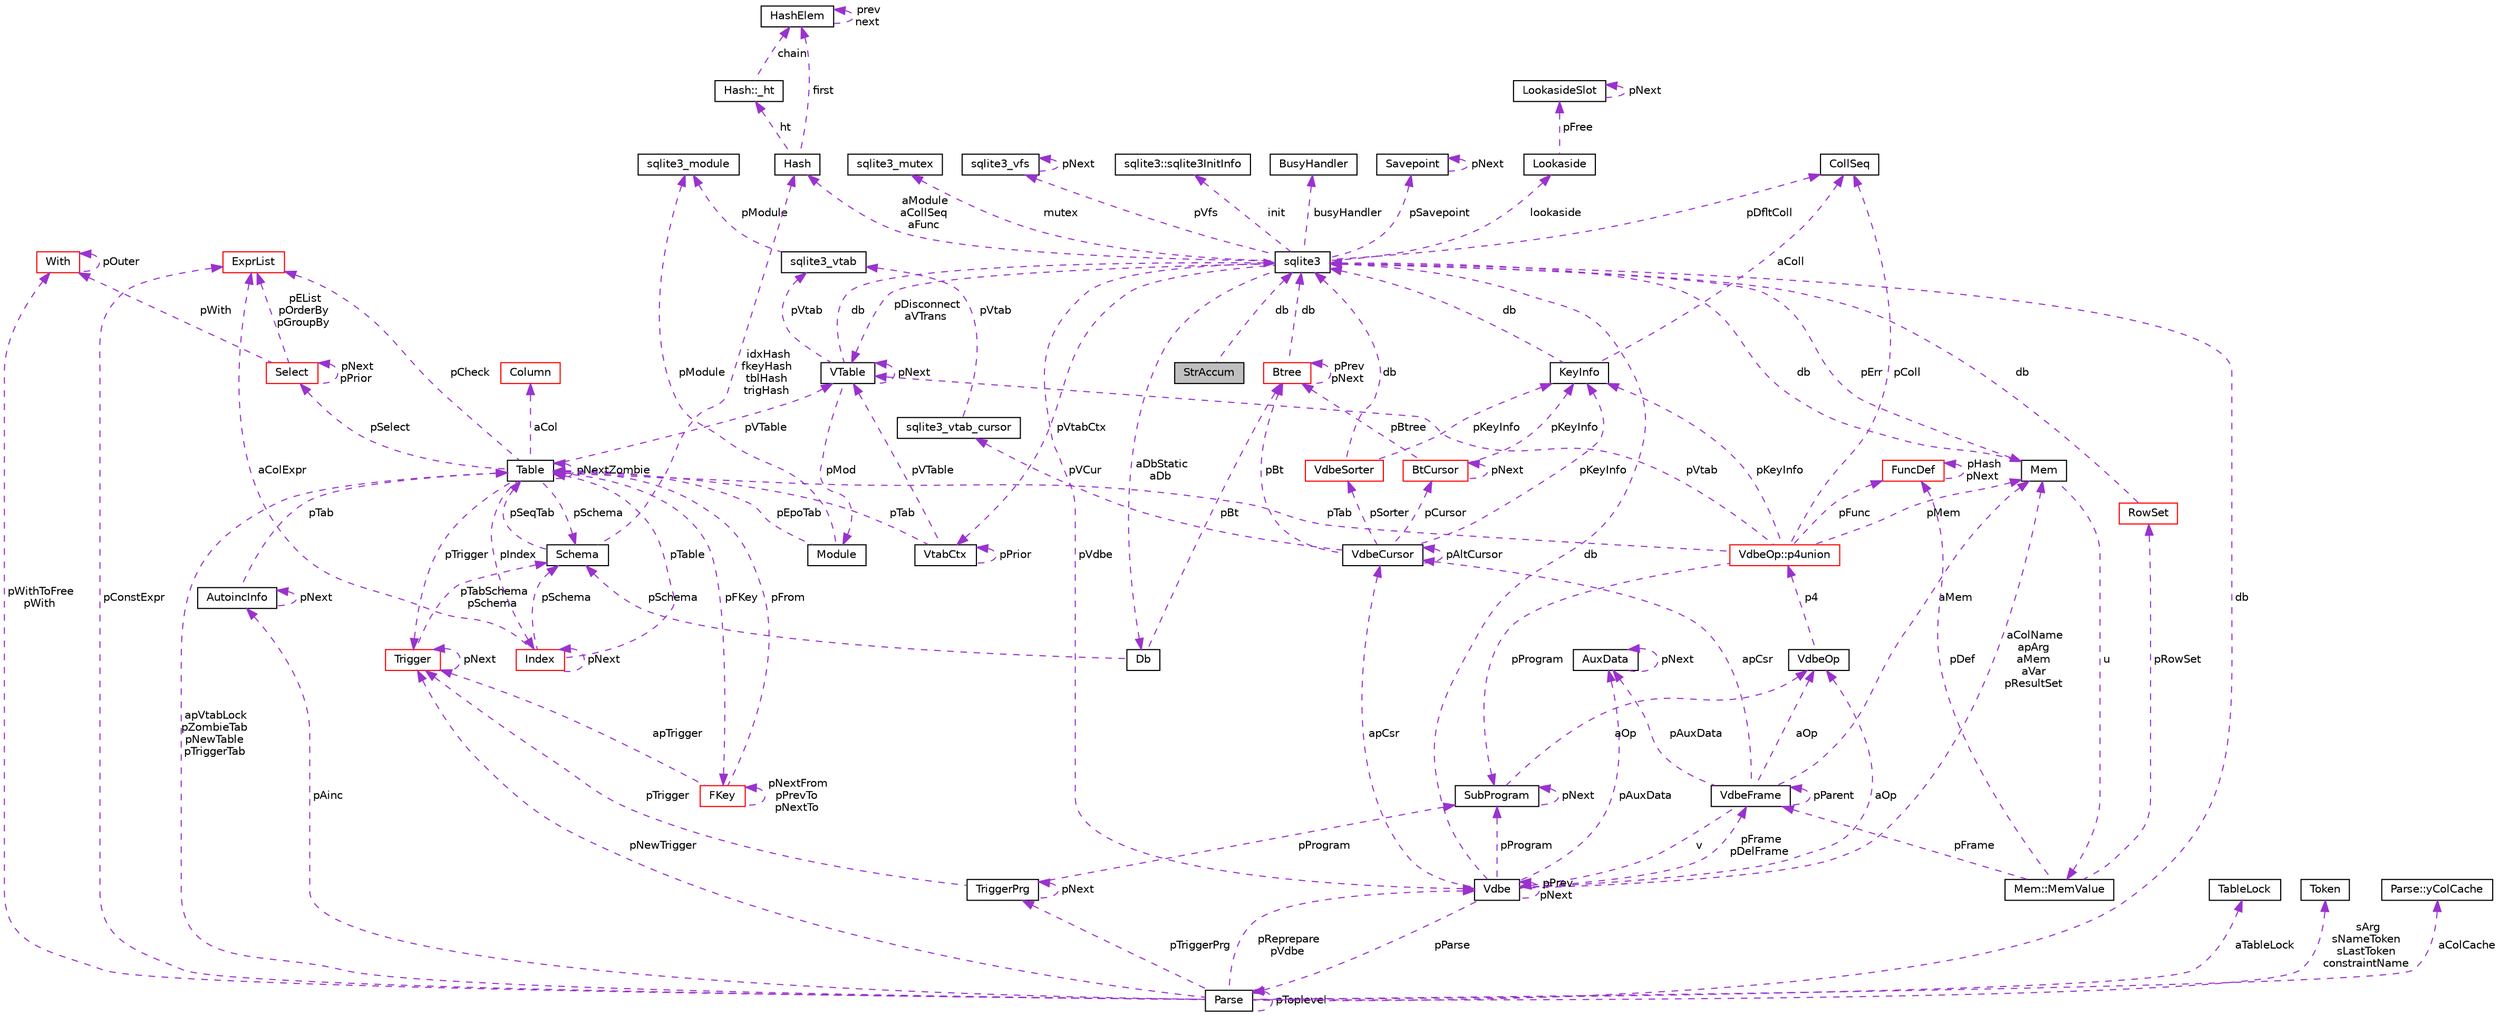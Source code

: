 digraph "StrAccum"
{
  edge [fontname="Helvetica",fontsize="10",labelfontname="Helvetica",labelfontsize="10"];
  node [fontname="Helvetica",fontsize="10",shape=record];
  Node1 [label="StrAccum",height=0.2,width=0.4,color="black", fillcolor="grey75", style="filled", fontcolor="black"];
  Node2 -> Node1 [dir="back",color="darkorchid3",fontsize="10",style="dashed",label=" db" ,fontname="Helvetica"];
  Node2 [label="sqlite3",height=0.2,width=0.4,color="black", fillcolor="white", style="filled",URL="$structsqlite3.html"];
  Node3 -> Node2 [dir="back",color="darkorchid3",fontsize="10",style="dashed",label=" pErr" ,fontname="Helvetica"];
  Node3 [label="Mem",height=0.2,width=0.4,color="black", fillcolor="white", style="filled",URL="$structMem.html"];
  Node4 -> Node3 [dir="back",color="darkorchid3",fontsize="10",style="dashed",label=" u" ,fontname="Helvetica"];
  Node4 [label="Mem::MemValue",height=0.2,width=0.4,color="black", fillcolor="white", style="filled",URL="$unionMem_1_1MemValue.html"];
  Node5 -> Node4 [dir="back",color="darkorchid3",fontsize="10",style="dashed",label=" pFrame" ,fontname="Helvetica"];
  Node5 [label="VdbeFrame",height=0.2,width=0.4,color="black", fillcolor="white", style="filled",URL="$structVdbeFrame.html"];
  Node3 -> Node5 [dir="back",color="darkorchid3",fontsize="10",style="dashed",label=" aMem" ,fontname="Helvetica"];
  Node6 -> Node5 [dir="back",color="darkorchid3",fontsize="10",style="dashed",label=" v" ,fontname="Helvetica"];
  Node6 [label="Vdbe",height=0.2,width=0.4,color="black", fillcolor="white", style="filled",URL="$structVdbe.html"];
  Node3 -> Node6 [dir="back",color="darkorchid3",fontsize="10",style="dashed",label=" aColName\napArg\naMem\naVar\npResultSet" ,fontname="Helvetica"];
  Node6 -> Node6 [dir="back",color="darkorchid3",fontsize="10",style="dashed",label=" pPrev\npNext" ,fontname="Helvetica"];
  Node2 -> Node6 [dir="back",color="darkorchid3",fontsize="10",style="dashed",label=" db" ,fontname="Helvetica"];
  Node5 -> Node6 [dir="back",color="darkorchid3",fontsize="10",style="dashed",label=" pFrame\npDelFrame" ,fontname="Helvetica"];
  Node7 -> Node6 [dir="back",color="darkorchid3",fontsize="10",style="dashed",label=" pAuxData" ,fontname="Helvetica"];
  Node7 [label="AuxData",height=0.2,width=0.4,color="black", fillcolor="white", style="filled",URL="$structAuxData.html"];
  Node7 -> Node7 [dir="back",color="darkorchid3",fontsize="10",style="dashed",label=" pNext" ,fontname="Helvetica"];
  Node8 -> Node6 [dir="back",color="darkorchid3",fontsize="10",style="dashed",label=" pProgram" ,fontname="Helvetica"];
  Node8 [label="SubProgram",height=0.2,width=0.4,color="black", fillcolor="white", style="filled",URL="$structSubProgram.html"];
  Node8 -> Node8 [dir="back",color="darkorchid3",fontsize="10",style="dashed",label=" pNext" ,fontname="Helvetica"];
  Node9 -> Node8 [dir="back",color="darkorchid3",fontsize="10",style="dashed",label=" aOp" ,fontname="Helvetica"];
  Node9 [label="VdbeOp",height=0.2,width=0.4,color="black", fillcolor="white", style="filled",URL="$structVdbeOp.html"];
  Node10 -> Node9 [dir="back",color="darkorchid3",fontsize="10",style="dashed",label=" p4" ,fontname="Helvetica"];
  Node10 [label="VdbeOp::p4union",height=0.2,width=0.4,color="red", fillcolor="white", style="filled",URL="$unionVdbeOp_1_1p4union.html"];
  Node3 -> Node10 [dir="back",color="darkorchid3",fontsize="10",style="dashed",label=" pMem" ,fontname="Helvetica"];
  Node11 -> Node10 [dir="back",color="darkorchid3",fontsize="10",style="dashed",label=" pColl" ,fontname="Helvetica"];
  Node11 [label="CollSeq",height=0.2,width=0.4,color="black", fillcolor="white", style="filled",URL="$structCollSeq.html"];
  Node12 -> Node10 [dir="back",color="darkorchid3",fontsize="10",style="dashed",label=" pVtab" ,fontname="Helvetica"];
  Node12 [label="VTable",height=0.2,width=0.4,color="black", fillcolor="white", style="filled",URL="$structVTable.html"];
  Node2 -> Node12 [dir="back",color="darkorchid3",fontsize="10",style="dashed",label=" db" ,fontname="Helvetica"];
  Node12 -> Node12 [dir="back",color="darkorchid3",fontsize="10",style="dashed",label=" pNext" ,fontname="Helvetica"];
  Node13 -> Node12 [dir="back",color="darkorchid3",fontsize="10",style="dashed",label=" pMod" ,fontname="Helvetica"];
  Node13 [label="Module",height=0.2,width=0.4,color="black", fillcolor="white", style="filled",URL="$structModule.html"];
  Node14 -> Node13 [dir="back",color="darkorchid3",fontsize="10",style="dashed",label=" pModule" ,fontname="Helvetica"];
  Node14 [label="sqlite3_module",height=0.2,width=0.4,color="black", fillcolor="white", style="filled",URL="$structsqlite3__module.html"];
  Node15 -> Node13 [dir="back",color="darkorchid3",fontsize="10",style="dashed",label=" pEpoTab" ,fontname="Helvetica"];
  Node15 [label="Table",height=0.2,width=0.4,color="black", fillcolor="white", style="filled",URL="$structTable.html"];
  Node16 -> Node15 [dir="back",color="darkorchid3",fontsize="10",style="dashed",label=" pSchema" ,fontname="Helvetica"];
  Node16 [label="Schema",height=0.2,width=0.4,color="black", fillcolor="white", style="filled",URL="$structSchema.html"];
  Node15 -> Node16 [dir="back",color="darkorchid3",fontsize="10",style="dashed",label=" pSeqTab" ,fontname="Helvetica"];
  Node17 -> Node16 [dir="back",color="darkorchid3",fontsize="10",style="dashed",label=" idxHash\nfkeyHash\ntblHash\ntrigHash" ,fontname="Helvetica"];
  Node17 [label="Hash",height=0.2,width=0.4,color="black", fillcolor="white", style="filled",URL="$structHash.html"];
  Node18 -> Node17 [dir="back",color="darkorchid3",fontsize="10",style="dashed",label=" ht" ,fontname="Helvetica"];
  Node18 [label="Hash::_ht",height=0.2,width=0.4,color="black", fillcolor="white", style="filled",URL="$structHash_1_1__ht.html"];
  Node19 -> Node18 [dir="back",color="darkorchid3",fontsize="10",style="dashed",label=" chain" ,fontname="Helvetica"];
  Node19 [label="HashElem",height=0.2,width=0.4,color="black", fillcolor="white", style="filled",URL="$structHashElem.html"];
  Node19 -> Node19 [dir="back",color="darkorchid3",fontsize="10",style="dashed",label=" prev\nnext" ,fontname="Helvetica"];
  Node19 -> Node17 [dir="back",color="darkorchid3",fontsize="10",style="dashed",label=" first" ,fontname="Helvetica"];
  Node20 -> Node15 [dir="back",color="darkorchid3",fontsize="10",style="dashed",label=" aCol" ,fontname="Helvetica"];
  Node20 [label="Column",height=0.2,width=0.4,color="red", fillcolor="white", style="filled",URL="$structColumn.html"];
  Node21 -> Node15 [dir="back",color="darkorchid3",fontsize="10",style="dashed",label=" pFKey" ,fontname="Helvetica"];
  Node21 [label="FKey",height=0.2,width=0.4,color="red", fillcolor="white", style="filled",URL="$structFKey.html"];
  Node21 -> Node21 [dir="back",color="darkorchid3",fontsize="10",style="dashed",label=" pNextFrom\npPrevTo\npNextTo" ,fontname="Helvetica"];
  Node15 -> Node21 [dir="back",color="darkorchid3",fontsize="10",style="dashed",label=" pFrom" ,fontname="Helvetica"];
  Node22 -> Node21 [dir="back",color="darkorchid3",fontsize="10",style="dashed",label=" apTrigger" ,fontname="Helvetica"];
  Node22 [label="Trigger",height=0.2,width=0.4,color="red", fillcolor="white", style="filled",URL="$structTrigger.html"];
  Node16 -> Node22 [dir="back",color="darkorchid3",fontsize="10",style="dashed",label=" pTabSchema\npSchema" ,fontname="Helvetica"];
  Node22 -> Node22 [dir="back",color="darkorchid3",fontsize="10",style="dashed",label=" pNext" ,fontname="Helvetica"];
  Node12 -> Node15 [dir="back",color="darkorchid3",fontsize="10",style="dashed",label=" pVTable" ,fontname="Helvetica"];
  Node15 -> Node15 [dir="back",color="darkorchid3",fontsize="10",style="dashed",label=" pNextZombie" ,fontname="Helvetica"];
  Node22 -> Node15 [dir="back",color="darkorchid3",fontsize="10",style="dashed",label=" pTrigger" ,fontname="Helvetica"];
  Node23 -> Node15 [dir="back",color="darkorchid3",fontsize="10",style="dashed",label=" pSelect" ,fontname="Helvetica"];
  Node23 [label="Select",height=0.2,width=0.4,color="red", fillcolor="white", style="filled",URL="$structSelect.html"];
  Node24 -> Node23 [dir="back",color="darkorchid3",fontsize="10",style="dashed",label=" pWith" ,fontname="Helvetica"];
  Node24 [label="With",height=0.2,width=0.4,color="red", fillcolor="white", style="filled",URL="$structWith.html"];
  Node24 -> Node24 [dir="back",color="darkorchid3",fontsize="10",style="dashed",label=" pOuter" ,fontname="Helvetica"];
  Node23 -> Node23 [dir="back",color="darkorchid3",fontsize="10",style="dashed",label=" pNext\npPrior" ,fontname="Helvetica"];
  Node25 -> Node23 [dir="back",color="darkorchid3",fontsize="10",style="dashed",label=" pEList\npOrderBy\npGroupBy" ,fontname="Helvetica"];
  Node25 [label="ExprList",height=0.2,width=0.4,color="red", fillcolor="white", style="filled",URL="$structExprList.html"];
  Node25 -> Node15 [dir="back",color="darkorchid3",fontsize="10",style="dashed",label=" pCheck" ,fontname="Helvetica"];
  Node26 -> Node15 [dir="back",color="darkorchid3",fontsize="10",style="dashed",label=" pIndex" ,fontname="Helvetica"];
  Node26 [label="Index",height=0.2,width=0.4,color="red", fillcolor="white", style="filled",URL="$structIndex.html"];
  Node16 -> Node26 [dir="back",color="darkorchid3",fontsize="10",style="dashed",label=" pSchema" ,fontname="Helvetica"];
  Node15 -> Node26 [dir="back",color="darkorchid3",fontsize="10",style="dashed",label=" pTable" ,fontname="Helvetica"];
  Node25 -> Node26 [dir="back",color="darkorchid3",fontsize="10",style="dashed",label=" aColExpr" ,fontname="Helvetica"];
  Node26 -> Node26 [dir="back",color="darkorchid3",fontsize="10",style="dashed",label=" pNext" ,fontname="Helvetica"];
  Node27 -> Node12 [dir="back",color="darkorchid3",fontsize="10",style="dashed",label=" pVtab" ,fontname="Helvetica"];
  Node27 [label="sqlite3_vtab",height=0.2,width=0.4,color="black", fillcolor="white", style="filled",URL="$structsqlite3__vtab.html"];
  Node14 -> Node27 [dir="back",color="darkorchid3",fontsize="10",style="dashed",label=" pModule" ,fontname="Helvetica"];
  Node15 -> Node10 [dir="back",color="darkorchid3",fontsize="10",style="dashed",label=" pTab" ,fontname="Helvetica"];
  Node8 -> Node10 [dir="back",color="darkorchid3",fontsize="10",style="dashed",label=" pProgram" ,fontname="Helvetica"];
  Node28 -> Node10 [dir="back",color="darkorchid3",fontsize="10",style="dashed",label=" pKeyInfo" ,fontname="Helvetica"];
  Node28 [label="KeyInfo",height=0.2,width=0.4,color="black", fillcolor="white", style="filled",URL="$structKeyInfo.html"];
  Node2 -> Node28 [dir="back",color="darkorchid3",fontsize="10",style="dashed",label=" db" ,fontname="Helvetica"];
  Node11 -> Node28 [dir="back",color="darkorchid3",fontsize="10",style="dashed",label=" aColl" ,fontname="Helvetica"];
  Node29 -> Node10 [dir="back",color="darkorchid3",fontsize="10",style="dashed",label=" pFunc" ,fontname="Helvetica"];
  Node29 [label="FuncDef",height=0.2,width=0.4,color="red", fillcolor="white", style="filled",URL="$structFuncDef.html"];
  Node29 -> Node29 [dir="back",color="darkorchid3",fontsize="10",style="dashed",label=" pHash\npNext" ,fontname="Helvetica"];
  Node30 -> Node6 [dir="back",color="darkorchid3",fontsize="10",style="dashed",label=" apCsr" ,fontname="Helvetica"];
  Node30 [label="VdbeCursor",height=0.2,width=0.4,color="black", fillcolor="white", style="filled",URL="$structVdbeCursor.html"];
  Node31 -> Node30 [dir="back",color="darkorchid3",fontsize="10",style="dashed",label=" pCursor" ,fontname="Helvetica"];
  Node31 [label="BtCursor",height=0.2,width=0.4,color="red", fillcolor="white", style="filled",URL="$structBtCursor.html"];
  Node31 -> Node31 [dir="back",color="darkorchid3",fontsize="10",style="dashed",label=" pNext" ,fontname="Helvetica"];
  Node28 -> Node31 [dir="back",color="darkorchid3",fontsize="10",style="dashed",label=" pKeyInfo" ,fontname="Helvetica"];
  Node32 -> Node31 [dir="back",color="darkorchid3",fontsize="10",style="dashed",label=" pBtree" ,fontname="Helvetica"];
  Node32 [label="Btree",height=0.2,width=0.4,color="red", fillcolor="white", style="filled",URL="$structBtree.html"];
  Node2 -> Node32 [dir="back",color="darkorchid3",fontsize="10",style="dashed",label=" db" ,fontname="Helvetica"];
  Node32 -> Node32 [dir="back",color="darkorchid3",fontsize="10",style="dashed",label=" pPrev\npNext" ,fontname="Helvetica"];
  Node33 -> Node30 [dir="back",color="darkorchid3",fontsize="10",style="dashed",label=" pVCur" ,fontname="Helvetica"];
  Node33 [label="sqlite3_vtab_cursor",height=0.2,width=0.4,color="black", fillcolor="white", style="filled",URL="$structsqlite3__vtab__cursor.html"];
  Node27 -> Node33 [dir="back",color="darkorchid3",fontsize="10",style="dashed",label=" pVtab" ,fontname="Helvetica"];
  Node30 -> Node30 [dir="back",color="darkorchid3",fontsize="10",style="dashed",label=" pAltCursor" ,fontname="Helvetica"];
  Node28 -> Node30 [dir="back",color="darkorchid3",fontsize="10",style="dashed",label=" pKeyInfo" ,fontname="Helvetica"];
  Node32 -> Node30 [dir="back",color="darkorchid3",fontsize="10",style="dashed",label=" pBt" ,fontname="Helvetica"];
  Node34 -> Node30 [dir="back",color="darkorchid3",fontsize="10",style="dashed",label=" pSorter" ,fontname="Helvetica"];
  Node34 [label="VdbeSorter",height=0.2,width=0.4,color="red", fillcolor="white", style="filled",URL="$structVdbeSorter.html"];
  Node2 -> Node34 [dir="back",color="darkorchid3",fontsize="10",style="dashed",label=" db" ,fontname="Helvetica"];
  Node28 -> Node34 [dir="back",color="darkorchid3",fontsize="10",style="dashed",label=" pKeyInfo" ,fontname="Helvetica"];
  Node35 -> Node6 [dir="back",color="darkorchid3",fontsize="10",style="dashed",label=" pParse" ,fontname="Helvetica"];
  Node35 [label="Parse",height=0.2,width=0.4,color="black", fillcolor="white", style="filled",URL="$structParse.html"];
  Node6 -> Node35 [dir="back",color="darkorchid3",fontsize="10",style="dashed",label=" pReprepare\npVdbe" ,fontname="Helvetica"];
  Node2 -> Node35 [dir="back",color="darkorchid3",fontsize="10",style="dashed",label=" db" ,fontname="Helvetica"];
  Node36 -> Node35 [dir="back",color="darkorchid3",fontsize="10",style="dashed",label=" aTableLock" ,fontname="Helvetica"];
  Node36 [label="TableLock",height=0.2,width=0.4,color="black", fillcolor="white", style="filled",URL="$structTableLock.html"];
  Node37 -> Node35 [dir="back",color="darkorchid3",fontsize="10",style="dashed",label=" sArg\nsNameToken\nsLastToken\nconstraintName" ,fontname="Helvetica"];
  Node37 [label="Token",height=0.2,width=0.4,color="black", fillcolor="white", style="filled",URL="$structToken.html"];
  Node24 -> Node35 [dir="back",color="darkorchid3",fontsize="10",style="dashed",label=" pWithToFree\npWith" ,fontname="Helvetica"];
  Node38 -> Node35 [dir="back",color="darkorchid3",fontsize="10",style="dashed",label=" aColCache" ,fontname="Helvetica"];
  Node38 [label="Parse::yColCache",height=0.2,width=0.4,color="black", fillcolor="white", style="filled",URL="$structParse_1_1yColCache.html"];
  Node15 -> Node35 [dir="back",color="darkorchid3",fontsize="10",style="dashed",label=" apVtabLock\npZombieTab\npNewTable\npTriggerTab" ,fontname="Helvetica"];
  Node22 -> Node35 [dir="back",color="darkorchid3",fontsize="10",style="dashed",label=" pNewTrigger" ,fontname="Helvetica"];
  Node39 -> Node35 [dir="back",color="darkorchid3",fontsize="10",style="dashed",label=" pTriggerPrg" ,fontname="Helvetica"];
  Node39 [label="TriggerPrg",height=0.2,width=0.4,color="black", fillcolor="white", style="filled",URL="$structTriggerPrg.html"];
  Node8 -> Node39 [dir="back",color="darkorchid3",fontsize="10",style="dashed",label=" pProgram" ,fontname="Helvetica"];
  Node22 -> Node39 [dir="back",color="darkorchid3",fontsize="10",style="dashed",label=" pTrigger" ,fontname="Helvetica"];
  Node39 -> Node39 [dir="back",color="darkorchid3",fontsize="10",style="dashed",label=" pNext" ,fontname="Helvetica"];
  Node40 -> Node35 [dir="back",color="darkorchid3",fontsize="10",style="dashed",label=" pAinc" ,fontname="Helvetica"];
  Node40 [label="AutoincInfo",height=0.2,width=0.4,color="black", fillcolor="white", style="filled",URL="$structAutoincInfo.html"];
  Node15 -> Node40 [dir="back",color="darkorchid3",fontsize="10",style="dashed",label=" pTab" ,fontname="Helvetica"];
  Node40 -> Node40 [dir="back",color="darkorchid3",fontsize="10",style="dashed",label=" pNext" ,fontname="Helvetica"];
  Node25 -> Node35 [dir="back",color="darkorchid3",fontsize="10",style="dashed",label=" pConstExpr" ,fontname="Helvetica"];
  Node35 -> Node35 [dir="back",color="darkorchid3",fontsize="10",style="dashed",label=" pToplevel" ,fontname="Helvetica"];
  Node9 -> Node6 [dir="back",color="darkorchid3",fontsize="10",style="dashed",label=" aOp" ,fontname="Helvetica"];
  Node5 -> Node5 [dir="back",color="darkorchid3",fontsize="10",style="dashed",label=" pParent" ,fontname="Helvetica"];
  Node7 -> Node5 [dir="back",color="darkorchid3",fontsize="10",style="dashed",label=" pAuxData" ,fontname="Helvetica"];
  Node30 -> Node5 [dir="back",color="darkorchid3",fontsize="10",style="dashed",label=" apCsr" ,fontname="Helvetica"];
  Node9 -> Node5 [dir="back",color="darkorchid3",fontsize="10",style="dashed",label=" aOp" ,fontname="Helvetica"];
  Node41 -> Node4 [dir="back",color="darkorchid3",fontsize="10",style="dashed",label=" pRowSet" ,fontname="Helvetica"];
  Node41 [label="RowSet",height=0.2,width=0.4,color="red", fillcolor="white", style="filled",URL="$structRowSet.html"];
  Node2 -> Node41 [dir="back",color="darkorchid3",fontsize="10",style="dashed",label=" db" ,fontname="Helvetica"];
  Node29 -> Node4 [dir="back",color="darkorchid3",fontsize="10",style="dashed",label=" pDef" ,fontname="Helvetica"];
  Node2 -> Node3 [dir="back",color="darkorchid3",fontsize="10",style="dashed",label=" db" ,fontname="Helvetica"];
  Node6 -> Node2 [dir="back",color="darkorchid3",fontsize="10",style="dashed",label=" pVdbe" ,fontname="Helvetica"];
  Node42 -> Node2 [dir="back",color="darkorchid3",fontsize="10",style="dashed",label=" pSavepoint" ,fontname="Helvetica"];
  Node42 [label="Savepoint",height=0.2,width=0.4,color="black", fillcolor="white", style="filled",URL="$structSavepoint.html"];
  Node42 -> Node42 [dir="back",color="darkorchid3",fontsize="10",style="dashed",label=" pNext" ,fontname="Helvetica"];
  Node43 -> Node2 [dir="back",color="darkorchid3",fontsize="10",style="dashed",label=" lookaside" ,fontname="Helvetica"];
  Node43 [label="Lookaside",height=0.2,width=0.4,color="black", fillcolor="white", style="filled",URL="$structLookaside.html"];
  Node44 -> Node43 [dir="back",color="darkorchid3",fontsize="10",style="dashed",label=" pFree" ,fontname="Helvetica"];
  Node44 [label="LookasideSlot",height=0.2,width=0.4,color="black", fillcolor="white", style="filled",URL="$structLookasideSlot.html"];
  Node44 -> Node44 [dir="back",color="darkorchid3",fontsize="10",style="dashed",label=" pNext" ,fontname="Helvetica"];
  Node45 -> Node2 [dir="back",color="darkorchid3",fontsize="10",style="dashed",label=" mutex" ,fontname="Helvetica"];
  Node45 [label="sqlite3_mutex",height=0.2,width=0.4,color="black", fillcolor="white", style="filled",URL="$structsqlite3__mutex.html"];
  Node46 -> Node2 [dir="back",color="darkorchid3",fontsize="10",style="dashed",label=" pVfs" ,fontname="Helvetica"];
  Node46 [label="sqlite3_vfs",height=0.2,width=0.4,color="black", fillcolor="white", style="filled",URL="$structsqlite3__vfs.html"];
  Node46 -> Node46 [dir="back",color="darkorchid3",fontsize="10",style="dashed",label=" pNext" ,fontname="Helvetica"];
  Node47 -> Node2 [dir="back",color="darkorchid3",fontsize="10",style="dashed",label=" init" ,fontname="Helvetica"];
  Node47 [label="sqlite3::sqlite3InitInfo",height=0.2,width=0.4,color="black", fillcolor="white", style="filled",URL="$structsqlite3_1_1sqlite3InitInfo.html"];
  Node48 -> Node2 [dir="back",color="darkorchid3",fontsize="10",style="dashed",label=" busyHandler" ,fontname="Helvetica"];
  Node48 [label="BusyHandler",height=0.2,width=0.4,color="black", fillcolor="white", style="filled",URL="$structBusyHandler.html"];
  Node49 -> Node2 [dir="back",color="darkorchid3",fontsize="10",style="dashed",label=" pVtabCtx" ,fontname="Helvetica"];
  Node49 [label="VtabCtx",height=0.2,width=0.4,color="black", fillcolor="white", style="filled",URL="$structVtabCtx.html"];
  Node49 -> Node49 [dir="back",color="darkorchid3",fontsize="10",style="dashed",label=" pPrior" ,fontname="Helvetica"];
  Node12 -> Node49 [dir="back",color="darkorchid3",fontsize="10",style="dashed",label=" pVTable" ,fontname="Helvetica"];
  Node15 -> Node49 [dir="back",color="darkorchid3",fontsize="10",style="dashed",label=" pTab" ,fontname="Helvetica"];
  Node11 -> Node2 [dir="back",color="darkorchid3",fontsize="10",style="dashed",label=" pDfltColl" ,fontname="Helvetica"];
  Node12 -> Node2 [dir="back",color="darkorchid3",fontsize="10",style="dashed",label=" pDisconnect\naVTrans" ,fontname="Helvetica"];
  Node50 -> Node2 [dir="back",color="darkorchid3",fontsize="10",style="dashed",label=" aDbStatic\naDb" ,fontname="Helvetica"];
  Node50 [label="Db",height=0.2,width=0.4,color="black", fillcolor="white", style="filled",URL="$structDb.html"];
  Node16 -> Node50 [dir="back",color="darkorchid3",fontsize="10",style="dashed",label=" pSchema" ,fontname="Helvetica"];
  Node32 -> Node50 [dir="back",color="darkorchid3",fontsize="10",style="dashed",label=" pBt" ,fontname="Helvetica"];
  Node17 -> Node2 [dir="back",color="darkorchid3",fontsize="10",style="dashed",label=" aModule\naCollSeq\naFunc" ,fontname="Helvetica"];
}
